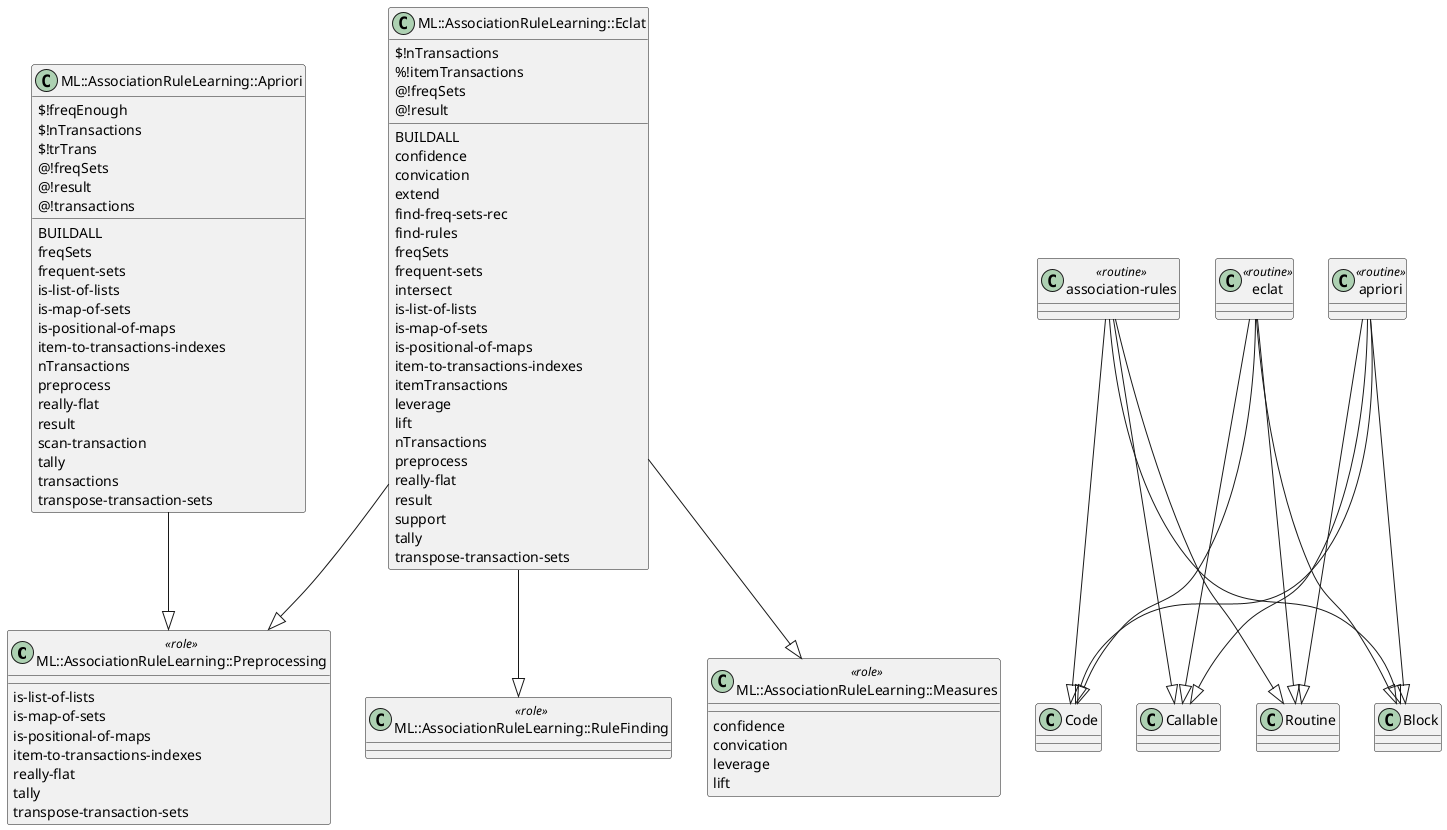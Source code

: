 @startuml
class ML::AssociationRuleLearning::Preprocessing <<role>> {
  {method} is-list-of-lists
  {method} is-map-of-sets
  {method} is-positional-of-maps
  {method} item-to-transactions-indexes
  {method} really-flat
  {method} tally
  {method} transpose-transaction-sets
}


class "association-rules" <<routine>> {
}
"association-rules" --|> Routine
"association-rules" --|> Block
"association-rules" --|> Code
"association-rules" --|> Callable


class "eclat" <<routine>> {
}
"eclat" --|> Routine
"eclat" --|> Block
"eclat" --|> Code
"eclat" --|> Callable


class ML::AssociationRuleLearning::Apriori  {
  {field} $!freqEnough
  {field} $!nTransactions
  {field} $!trTrans
  {field} @!freqSets
  {field} @!result
  {field} @!transactions
  {method} BUILDALL
  {method} freqSets
  {method} frequent-sets
  {method} is-list-of-lists
  {method} is-map-of-sets
  {method} is-positional-of-maps
  {method} item-to-transactions-indexes
  {method} nTransactions
  {method} preprocess
  {method} really-flat
  {method} result
  {method} scan-transaction
  {method} tally
  {method} transactions
  {method} transpose-transaction-sets
}
ML::AssociationRuleLearning::Apriori --|> ML::AssociationRuleLearning::Preprocessing


class ML::AssociationRuleLearning::RuleFinding <<role>> {
}


class ML::AssociationRuleLearning::Measures <<role>> {
  {method} confidence
  {method} convication
  {method} leverage
  {method} lift
}


class ML::AssociationRuleLearning::Eclat  {
  {field} $!nTransactions
  {field} %!itemTransactions
  {field} @!freqSets
  {field} @!result
  {method} BUILDALL
  {method} confidence
  {method} convication
  {method} extend
  {method} find-freq-sets-rec
  {method} find-rules
  {method} freqSets
  {method} frequent-sets
  {method} intersect
  {method} is-list-of-lists
  {method} is-map-of-sets
  {method} is-positional-of-maps
  {method} item-to-transactions-indexes
  {method} itemTransactions
  {method} leverage
  {method} lift
  {method} nTransactions
  {method} preprocess
  {method} really-flat
  {method} result
  {method} support
  {method} tally
  {method} transpose-transaction-sets
}
ML::AssociationRuleLearning::Eclat --|> ML::AssociationRuleLearning::Measures
ML::AssociationRuleLearning::Eclat --|> ML::AssociationRuleLearning::Preprocessing
ML::AssociationRuleLearning::Eclat --|> ML::AssociationRuleLearning::RuleFinding


class "apriori" <<routine>> {
}
"apriori" --|> Routine
"apriori" --|> Block
"apriori" --|> Code
"apriori" --|> Callable


@enduml
